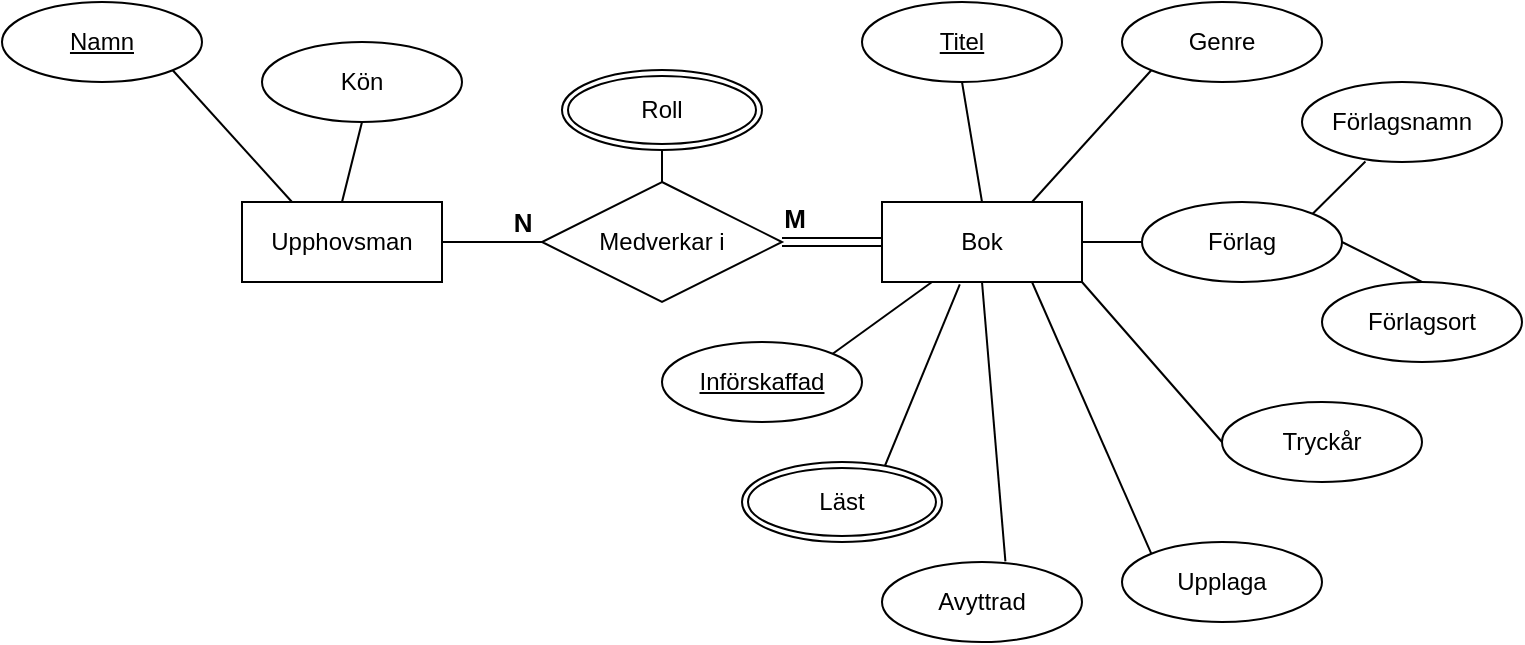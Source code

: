 <mxfile version="14.0.0" type="github" pages="2">
  <diagram id="R2lEEEUBdFMjLlhIrx00" name="ER">
    <mxGraphModel dx="1144" dy="706" grid="1" gridSize="10" guides="1" tooltips="1" connect="1" arrows="1" fold="1" page="1" pageScale="1" pageWidth="827" pageHeight="1169" math="0" shadow="0" extFonts="Permanent Marker^https://fonts.googleapis.com/css?family=Permanent+Marker">
      <root>
        <mxCell id="0" />
        <mxCell id="1" parent="0" />
        <mxCell id="w_8shTSnqPOaF38knWDM-1" value="Upphovsman" style="whiteSpace=wrap;html=1;align=center;" vertex="1" parent="1">
          <mxGeometry x="150" y="140" width="100" height="40" as="geometry" />
        </mxCell>
        <mxCell id="w_8shTSnqPOaF38knWDM-2" value="&lt;u&gt;Namn&lt;/u&gt;" style="ellipse;whiteSpace=wrap;html=1;align=center;" vertex="1" parent="1">
          <mxGeometry x="30" y="40" width="100" height="40" as="geometry" />
        </mxCell>
        <mxCell id="w_8shTSnqPOaF38knWDM-52" value="" style="edgeStyle=orthogonalEdgeStyle;shape=link;rounded=0;orthogonalLoop=1;jettySize=auto;html=1;fontSize=12;" edge="1" parent="1" source="w_8shTSnqPOaF38knWDM-35" target="w_8shTSnqPOaF38knWDM-37">
          <mxGeometry relative="1" as="geometry" />
        </mxCell>
        <mxCell id="w_8shTSnqPOaF38knWDM-35" value="Medverkar i" style="shape=rhombus;perimeter=rhombusPerimeter;whiteSpace=wrap;html=1;align=center;fontSize=12;" vertex="1" parent="1">
          <mxGeometry x="300" y="130" width="120" height="60" as="geometry" />
        </mxCell>
        <mxCell id="w_8shTSnqPOaF38knWDM-37" value="Bok" style="whiteSpace=wrap;html=1;align=center;fontSize=12;" vertex="1" parent="1">
          <mxGeometry x="470" y="140" width="100" height="40" as="geometry" />
        </mxCell>
        <mxCell id="w_8shTSnqPOaF38knWDM-38" value="" style="endArrow=none;html=1;rounded=0;fontSize=12;exitX=1;exitY=0.5;exitDx=0;exitDy=0;entryX=0;entryY=0.5;entryDx=0;entryDy=0;" edge="1" parent="1" source="w_8shTSnqPOaF38knWDM-1" target="w_8shTSnqPOaF38knWDM-35">
          <mxGeometry relative="1" as="geometry">
            <mxPoint x="260" y="160" as="sourcePoint" />
            <mxPoint x="290" y="270" as="targetPoint" />
          </mxGeometry>
        </mxCell>
        <mxCell id="w_8shTSnqPOaF38knWDM-40" value="" style="endArrow=none;html=1;rounded=0;fontSize=12;exitX=1;exitY=1;exitDx=0;exitDy=0;entryX=0.25;entryY=0;entryDx=0;entryDy=0;" edge="1" parent="1" source="w_8shTSnqPOaF38knWDM-2" target="w_8shTSnqPOaF38knWDM-1">
          <mxGeometry relative="1" as="geometry">
            <mxPoint x="130" y="270" as="sourcePoint" />
            <mxPoint x="290" y="270" as="targetPoint" />
          </mxGeometry>
        </mxCell>
        <mxCell id="w_8shTSnqPOaF38knWDM-41" value="Kön" style="ellipse;whiteSpace=wrap;html=1;align=center;" vertex="1" parent="1">
          <mxGeometry x="160" y="60" width="100" height="40" as="geometry" />
        </mxCell>
        <mxCell id="w_8shTSnqPOaF38knWDM-42" value="" style="endArrow=none;html=1;rounded=0;fontSize=12;exitX=0.5;exitY=0;exitDx=0;exitDy=0;entryX=0.5;entryY=1;entryDx=0;entryDy=0;" edge="1" parent="1" source="w_8shTSnqPOaF38knWDM-1" target="w_8shTSnqPOaF38knWDM-41">
          <mxGeometry relative="1" as="geometry">
            <mxPoint x="130" y="270" as="sourcePoint" />
            <mxPoint x="290" y="270" as="targetPoint" />
          </mxGeometry>
        </mxCell>
        <mxCell id="w_8shTSnqPOaF38knWDM-43" value="&lt;u&gt;Titel&lt;/u&gt;" style="ellipse;whiteSpace=wrap;html=1;align=center;" vertex="1" parent="1">
          <mxGeometry x="460" y="40" width="100" height="40" as="geometry" />
        </mxCell>
        <mxCell id="w_8shTSnqPOaF38knWDM-44" value="Genre" style="ellipse;whiteSpace=wrap;html=1;align=center;" vertex="1" parent="1">
          <mxGeometry x="590" y="40" width="100" height="40" as="geometry" />
        </mxCell>
        <mxCell id="w_8shTSnqPOaF38knWDM-45" value="Förlag" style="ellipse;whiteSpace=wrap;html=1;align=center;" vertex="1" parent="1">
          <mxGeometry x="600" y="140" width="100" height="40" as="geometry" />
        </mxCell>
        <mxCell id="w_8shTSnqPOaF38knWDM-46" value="Förlagsort" style="ellipse;whiteSpace=wrap;html=1;align=center;" vertex="1" parent="1">
          <mxGeometry x="690" y="180" width="100" height="40" as="geometry" />
        </mxCell>
        <mxCell id="w_8shTSnqPOaF38knWDM-47" value="Tryckår" style="ellipse;whiteSpace=wrap;html=1;align=center;" vertex="1" parent="1">
          <mxGeometry x="640" y="240" width="100" height="40" as="geometry" />
        </mxCell>
        <mxCell id="w_8shTSnqPOaF38knWDM-48" value="Upplaga" style="ellipse;whiteSpace=wrap;html=1;align=center;" vertex="1" parent="1">
          <mxGeometry x="590" y="310" width="100" height="40" as="geometry" />
        </mxCell>
        <mxCell id="w_8shTSnqPOaF38knWDM-49" value="&lt;u&gt;Införskaffad&lt;/u&gt;" style="ellipse;whiteSpace=wrap;html=1;align=center;fontSize=12;" vertex="1" parent="1">
          <mxGeometry x="360" y="210" width="100" height="40" as="geometry" />
        </mxCell>
        <mxCell id="w_8shTSnqPOaF38knWDM-51" value="Avyttrad" style="ellipse;whiteSpace=wrap;html=1;align=center;fontSize=12;" vertex="1" parent="1">
          <mxGeometry x="470" y="320" width="100" height="40" as="geometry" />
        </mxCell>
        <mxCell id="w_8shTSnqPOaF38knWDM-53" value="" style="endArrow=none;html=1;rounded=0;fontSize=12;entryX=0.25;entryY=1;entryDx=0;entryDy=0;exitX=1;exitY=0;exitDx=0;exitDy=0;" edge="1" parent="1" source="w_8shTSnqPOaF38knWDM-49" target="w_8shTSnqPOaF38knWDM-37">
          <mxGeometry relative="1" as="geometry">
            <mxPoint x="130" y="270" as="sourcePoint" />
            <mxPoint x="290" y="270" as="targetPoint" />
          </mxGeometry>
        </mxCell>
        <mxCell id="w_8shTSnqPOaF38knWDM-54" value="" style="endArrow=none;html=1;rounded=0;fontSize=12;entryX=0.5;entryY=0;entryDx=0;entryDy=0;exitX=0.389;exitY=1.029;exitDx=0;exitDy=0;exitPerimeter=0;" edge="1" parent="1" source="w_8shTSnqPOaF38knWDM-37">
          <mxGeometry relative="1" as="geometry">
            <mxPoint x="130" y="270" as="sourcePoint" />
            <mxPoint x="464" y="290" as="targetPoint" />
          </mxGeometry>
        </mxCell>
        <mxCell id="w_8shTSnqPOaF38knWDM-55" value="" style="endArrow=none;html=1;rounded=0;fontSize=12;entryX=0.617;entryY=-0.007;entryDx=0;entryDy=0;entryPerimeter=0;exitX=0.5;exitY=1;exitDx=0;exitDy=0;" edge="1" parent="1" source="w_8shTSnqPOaF38knWDM-37" target="w_8shTSnqPOaF38knWDM-51">
          <mxGeometry relative="1" as="geometry">
            <mxPoint x="130" y="270" as="sourcePoint" />
            <mxPoint x="290" y="270" as="targetPoint" />
          </mxGeometry>
        </mxCell>
        <mxCell id="w_8shTSnqPOaF38knWDM-56" value="" style="endArrow=none;html=1;rounded=0;fontSize=12;entryX=0;entryY=0;entryDx=0;entryDy=0;exitX=0.75;exitY=1;exitDx=0;exitDy=0;" edge="1" parent="1" source="w_8shTSnqPOaF38knWDM-37" target="w_8shTSnqPOaF38knWDM-48">
          <mxGeometry relative="1" as="geometry">
            <mxPoint x="130" y="270" as="sourcePoint" />
            <mxPoint x="290" y="270" as="targetPoint" />
          </mxGeometry>
        </mxCell>
        <mxCell id="w_8shTSnqPOaF38knWDM-57" value="" style="endArrow=none;html=1;rounded=0;fontSize=12;entryX=0;entryY=0.5;entryDx=0;entryDy=0;exitX=1;exitY=1;exitDx=0;exitDy=0;" edge="1" parent="1" source="w_8shTSnqPOaF38knWDM-37" target="w_8shTSnqPOaF38knWDM-47">
          <mxGeometry relative="1" as="geometry">
            <mxPoint x="130" y="270" as="sourcePoint" />
            <mxPoint x="290" y="270" as="targetPoint" />
          </mxGeometry>
        </mxCell>
        <mxCell id="w_8shTSnqPOaF38knWDM-58" value="" style="endArrow=none;html=1;rounded=0;fontSize=12;entryX=0.5;entryY=0;entryDx=0;entryDy=0;exitX=1;exitY=0.5;exitDx=0;exitDy=0;" edge="1" parent="1" source="w_8shTSnqPOaF38knWDM-45" target="w_8shTSnqPOaF38knWDM-46">
          <mxGeometry relative="1" as="geometry">
            <mxPoint x="130" y="270" as="sourcePoint" />
            <mxPoint x="290" y="270" as="targetPoint" />
          </mxGeometry>
        </mxCell>
        <mxCell id="w_8shTSnqPOaF38knWDM-59" value="Förlagsnamn" style="ellipse;whiteSpace=wrap;html=1;align=center;" vertex="1" parent="1">
          <mxGeometry x="680" y="80" width="100" height="40" as="geometry" />
        </mxCell>
        <mxCell id="w_8shTSnqPOaF38knWDM-60" value="" style="endArrow=none;html=1;rounded=0;fontSize=12;entryX=0.317;entryY=0.993;entryDx=0;entryDy=0;entryPerimeter=0;exitX=1;exitY=0;exitDx=0;exitDy=0;" edge="1" parent="1" source="w_8shTSnqPOaF38knWDM-45" target="w_8shTSnqPOaF38knWDM-59">
          <mxGeometry relative="1" as="geometry">
            <mxPoint x="130" y="270" as="sourcePoint" />
            <mxPoint x="290" y="270" as="targetPoint" />
          </mxGeometry>
        </mxCell>
        <mxCell id="w_8shTSnqPOaF38knWDM-61" value="" style="endArrow=none;html=1;rounded=0;fontSize=12;entryX=0;entryY=0.5;entryDx=0;entryDy=0;exitX=1;exitY=0.5;exitDx=0;exitDy=0;" edge="1" parent="1" source="w_8shTSnqPOaF38knWDM-37" target="w_8shTSnqPOaF38knWDM-45">
          <mxGeometry relative="1" as="geometry">
            <mxPoint x="130" y="270" as="sourcePoint" />
            <mxPoint x="290" y="270" as="targetPoint" />
          </mxGeometry>
        </mxCell>
        <mxCell id="w_8shTSnqPOaF38knWDM-62" value="" style="endArrow=none;html=1;rounded=0;fontSize=12;entryX=0;entryY=1;entryDx=0;entryDy=0;exitX=0.75;exitY=0;exitDx=0;exitDy=0;" edge="1" parent="1" source="w_8shTSnqPOaF38knWDM-37" target="w_8shTSnqPOaF38knWDM-44">
          <mxGeometry relative="1" as="geometry">
            <mxPoint x="230" y="330" as="sourcePoint" />
            <mxPoint x="390" y="330" as="targetPoint" />
          </mxGeometry>
        </mxCell>
        <mxCell id="w_8shTSnqPOaF38knWDM-63" value="" style="endArrow=none;html=1;rounded=0;fontSize=12;entryX=0.5;entryY=0;entryDx=0;entryDy=0;exitX=0.5;exitY=1;exitDx=0;exitDy=0;" edge="1" parent="1" source="w_8shTSnqPOaF38knWDM-43" target="w_8shTSnqPOaF38knWDM-37">
          <mxGeometry relative="1" as="geometry">
            <mxPoint x="230" y="330" as="sourcePoint" />
            <mxPoint x="390" y="330" as="targetPoint" />
          </mxGeometry>
        </mxCell>
        <mxCell id="w_8shTSnqPOaF38knWDM-64" value="Läst" style="ellipse;shape=doubleEllipse;margin=3;whiteSpace=wrap;html=1;align=center;fontSize=12;" vertex="1" parent="1">
          <mxGeometry x="400" y="270" width="100" height="40" as="geometry" />
        </mxCell>
        <mxCell id="w_8shTSnqPOaF38knWDM-66" value="&lt;font style=&quot;font-size: 13px;&quot;&gt;&lt;b style=&quot;font-size: 13px;&quot;&gt;N&lt;/b&gt;&lt;/font&gt;" style="text;html=1;resizable=0;autosize=1;align=center;verticalAlign=middle;points=[];fillColor=none;strokeColor=none;rounded=0;fontSize=13;" vertex="1" parent="1">
          <mxGeometry x="280" y="140" width="20" height="20" as="geometry" />
        </mxCell>
        <mxCell id="w_8shTSnqPOaF38knWDM-67" value="&lt;font style=&quot;font-size: 13px&quot;&gt;&lt;b style=&quot;font-size: 13px&quot;&gt;M&lt;/b&gt;&lt;/font&gt;" style="text;html=1;resizable=0;autosize=1;align=center;verticalAlign=middle;points=[];fillColor=none;strokeColor=none;rounded=0;fontSize=13;" vertex="1" parent="1">
          <mxGeometry x="411" y="138" width="30" height="20" as="geometry" />
        </mxCell>
        <mxCell id="w_8shTSnqPOaF38knWDM-69" value="" style="endArrow=none;html=1;rounded=0;fontSize=12;exitX=0.5;exitY=1;exitDx=0;exitDy=0;entryX=0.5;entryY=0;entryDx=0;entryDy=0;" edge="1" parent="1" target="w_8shTSnqPOaF38knWDM-35">
          <mxGeometry relative="1" as="geometry">
            <mxPoint x="360" y="110" as="sourcePoint" />
            <mxPoint x="480" y="260" as="targetPoint" />
          </mxGeometry>
        </mxCell>
        <mxCell id="w_8shTSnqPOaF38knWDM-70" value="Roll" style="ellipse;shape=doubleEllipse;margin=3;whiteSpace=wrap;html=1;align=center;fontSize=12;" vertex="1" parent="1">
          <mxGeometry x="310" y="74" width="100" height="40" as="geometry" />
        </mxCell>
      </root>
    </mxGraphModel>
  </diagram>
  <diagram id="R91Z6b9HzG4t8OG99bbe" name="Tabellschema">
    <mxGraphModel dx="801" dy="494" grid="1" gridSize="10" guides="1" tooltips="1" connect="1" arrows="1" fold="1" page="1" pageScale="1" pageWidth="827" pageHeight="1169" math="0" shadow="0">
      <root>
        <mxCell id="Pfy4eI0gxt_mYK39JenM-0" />
        <mxCell id="Pfy4eI0gxt_mYK39JenM-1" parent="Pfy4eI0gxt_mYK39JenM-0" />
        <mxCell id="Pfy4eI0gxt_mYK39JenM-2" value="  Upphovsman" style="shape=table;startSize=30;container=1;collapsible=1;childLayout=tableLayout;fixedRows=1;rowLines=0;fontStyle=1;align=left;resizeLast=1;" vertex="1" parent="Pfy4eI0gxt_mYK39JenM-1">
          <mxGeometry x="20" y="20" width="180" height="100" as="geometry" />
        </mxCell>
        <mxCell id="Pfy4eI0gxt_mYK39JenM-3" value="" style="shape=partialRectangle;collapsible=0;dropTarget=0;pointerEvents=0;fillColor=none;top=0;left=0;bottom=1;right=0;points=[[0,0.5],[1,0.5]];portConstraint=eastwest;" vertex="1" parent="Pfy4eI0gxt_mYK39JenM-2">
          <mxGeometry y="30" width="180" height="30" as="geometry" />
        </mxCell>
        <mxCell id="Pfy4eI0gxt_mYK39JenM-4" value="Namn" style="shape=partialRectangle;connectable=0;fillColor=none;top=0;left=0;bottom=0;right=0;fontStyle=5;overflow=hidden;" vertex="1" parent="Pfy4eI0gxt_mYK39JenM-3">
          <mxGeometry width="110" height="30" as="geometry" />
        </mxCell>
        <mxCell id="Pfy4eI0gxt_mYK39JenM-5" value="Kon" style="shape=partialRectangle;connectable=0;fillColor=none;top=0;left=0;bottom=0;right=0;align=center;spacingLeft=6;fontStyle=1;overflow=hidden;" vertex="1" parent="Pfy4eI0gxt_mYK39JenM-3">
          <mxGeometry x="110" width="70" height="30" as="geometry" />
        </mxCell>
        <mxCell id="Pfy4eI0gxt_mYK39JenM-6" style="shape=partialRectangle;collapsible=0;dropTarget=0;pointerEvents=0;fillColor=none;top=0;left=0;bottom=1;right=0;points=[[0,0.5],[1,0.5]];portConstraint=eastwest;" vertex="1" parent="Pfy4eI0gxt_mYK39JenM-2">
          <mxGeometry y="60" width="180" height="30" as="geometry" />
        </mxCell>
        <mxCell id="Pfy4eI0gxt_mYK39JenM-7" value="Tore Risch" style="shape=partialRectangle;connectable=0;fillColor=none;top=0;left=0;bottom=0;right=0;fontStyle=0;overflow=hidden;" vertex="1" parent="Pfy4eI0gxt_mYK39JenM-6">
          <mxGeometry width="110" height="30" as="geometry" />
        </mxCell>
        <mxCell id="Pfy4eI0gxt_mYK39JenM-8" value="M" style="shape=partialRectangle;connectable=0;fillColor=none;top=0;left=0;bottom=0;right=0;align=center;spacingLeft=6;fontStyle=0;overflow=hidden;" vertex="1" parent="Pfy4eI0gxt_mYK39JenM-6">
          <mxGeometry x="110" width="70" height="30" as="geometry" />
        </mxCell>
        <mxCell id="zD0FadPaBOwn6bwuDywi-0" value="  Bocker" style="shape=table;startSize=30;container=1;collapsible=1;childLayout=tableLayout;fixedRows=1;rowLines=0;fontStyle=1;align=left;resizeLast=1;" vertex="1" parent="Pfy4eI0gxt_mYK39JenM-1">
          <mxGeometry x="20" y="150" width="480" height="100" as="geometry" />
        </mxCell>
        <mxCell id="zD0FadPaBOwn6bwuDywi-1" value="" style="shape=partialRectangle;collapsible=0;dropTarget=0;pointerEvents=0;fillColor=none;top=0;left=0;bottom=1;right=0;points=[[0,0.5],[1,0.5]];portConstraint=eastwest;" vertex="1" parent="zD0FadPaBOwn6bwuDywi-0">
          <mxGeometry y="30" width="480" height="30" as="geometry" />
        </mxCell>
        <mxCell id="zD0FadPaBOwn6bwuDywi-2" value="Titel" style="shape=partialRectangle;connectable=0;fillColor=none;top=0;left=0;bottom=0;right=0;fontStyle=5;overflow=hidden;" vertex="1" parent="zD0FadPaBOwn6bwuDywi-1">
          <mxGeometry width="110" height="30" as="geometry" />
        </mxCell>
        <mxCell id="zD0FadPaBOwn6bwuDywi-3" value="Inforskaffad" style="shape=partialRectangle;connectable=0;fillColor=none;top=0;left=0;bottom=0;right=0;align=center;spacingLeft=6;fontStyle=5;overflow=hidden;" vertex="1" parent="zD0FadPaBOwn6bwuDywi-1">
          <mxGeometry x="110" width="80" height="30" as="geometry" />
        </mxCell>
        <mxCell id="zD0FadPaBOwn6bwuDywi-4" value="Avyttrad" style="shape=partialRectangle;connectable=0;fillColor=none;top=0;left=0;bottom=0;right=0;align=center;spacingLeft=6;fontStyle=1;overflow=hidden;" vertex="1" parent="zD0FadPaBOwn6bwuDywi-1">
          <mxGeometry x="190" width="70" height="30" as="geometry" />
        </mxCell>
        <mxCell id="zD0FadPaBOwn6bwuDywi-5" value="Genre" style="shape=partialRectangle;connectable=0;fillColor=none;top=0;left=0;bottom=0;right=0;align=center;spacingLeft=6;fontStyle=1;overflow=hidden;" vertex="1" parent="zD0FadPaBOwn6bwuDywi-1">
          <mxGeometry x="260" width="90" height="30" as="geometry" />
        </mxCell>
        <mxCell id="zD0FadPaBOwn6bwuDywi-6" value="Tryckår" style="shape=partialRectangle;connectable=0;fillColor=none;top=0;left=0;bottom=0;right=0;align=center;spacingLeft=6;fontStyle=1;overflow=hidden;" vertex="1" parent="zD0FadPaBOwn6bwuDywi-1">
          <mxGeometry x="350" width="60" height="30" as="geometry" />
        </mxCell>
        <mxCell id="zD0FadPaBOwn6bwuDywi-13" value="Upplaga" style="shape=partialRectangle;connectable=0;fillColor=none;top=0;left=0;bottom=0;right=0;align=center;spacingLeft=6;fontStyle=1;overflow=hidden;" vertex="1" parent="zD0FadPaBOwn6bwuDywi-1">
          <mxGeometry x="410" width="70" height="30" as="geometry" />
        </mxCell>
        <mxCell id="zD0FadPaBOwn6bwuDywi-7" style="shape=partialRectangle;collapsible=0;dropTarget=0;pointerEvents=0;fillColor=none;top=0;left=0;bottom=1;right=0;points=[[0,0.5],[1,0.5]];portConstraint=eastwest;" vertex="1" parent="zD0FadPaBOwn6bwuDywi-0">
          <mxGeometry y="60" width="480" height="30" as="geometry" />
        </mxCell>
        <mxCell id="zD0FadPaBOwn6bwuDywi-8" value="Databasteknik" style="shape=partialRectangle;connectable=0;fillColor=none;top=0;left=0;bottom=0;right=0;fontStyle=0;overflow=hidden;" vertex="1" parent="zD0FadPaBOwn6bwuDywi-7">
          <mxGeometry width="110" height="30" as="geometry" />
        </mxCell>
        <mxCell id="zD0FadPaBOwn6bwuDywi-9" value="2020-08-15" style="shape=partialRectangle;connectable=0;fillColor=none;top=0;left=0;bottom=0;right=0;align=center;spacingLeft=6;fontStyle=0;overflow=hidden;" vertex="1" parent="zD0FadPaBOwn6bwuDywi-7">
          <mxGeometry x="110" width="80" height="30" as="geometry" />
        </mxCell>
        <mxCell id="zD0FadPaBOwn6bwuDywi-10" value="Null" style="shape=partialRectangle;connectable=0;fillColor=none;top=0;left=0;bottom=0;right=0;align=center;spacingLeft=6;fontStyle=0;overflow=hidden;" vertex="1" parent="zD0FadPaBOwn6bwuDywi-7">
          <mxGeometry x="190" width="70" height="30" as="geometry" />
        </mxCell>
        <mxCell id="zD0FadPaBOwn6bwuDywi-11" value="Kurslitteratur" style="shape=partialRectangle;connectable=0;fillColor=none;top=0;left=0;bottom=0;right=0;align=center;spacingLeft=6;fontStyle=0;overflow=hidden;" vertex="1" parent="zD0FadPaBOwn6bwuDywi-7">
          <mxGeometry x="260" width="90" height="30" as="geometry" />
        </mxCell>
        <mxCell id="zD0FadPaBOwn6bwuDywi-12" value="2019" style="shape=partialRectangle;connectable=0;fillColor=none;top=0;left=0;bottom=0;right=0;align=center;spacingLeft=6;fontStyle=0;overflow=hidden;" vertex="1" parent="zD0FadPaBOwn6bwuDywi-7">
          <mxGeometry x="350" width="60" height="30" as="geometry" />
        </mxCell>
        <mxCell id="zD0FadPaBOwn6bwuDywi-14" value="2:2" style="shape=partialRectangle;connectable=0;fillColor=none;top=0;left=0;bottom=0;right=0;align=center;spacingLeft=6;fontStyle=0;overflow=hidden;" vertex="1" parent="zD0FadPaBOwn6bwuDywi-7">
          <mxGeometry x="410" width="70" height="30" as="geometry" />
        </mxCell>
        <mxCell id="wZ3OfCqNKnqpSzG8CH4D-0" value="  Medverkar i" style="shape=table;startSize=30;container=1;collapsible=1;childLayout=tableLayout;fixedRows=1;rowLines=0;fontStyle=1;align=left;resizeLast=1;" vertex="1" parent="Pfy4eI0gxt_mYK39JenM-1">
          <mxGeometry x="234" y="20" width="306" height="100" as="geometry" />
        </mxCell>
        <mxCell id="wZ3OfCqNKnqpSzG8CH4D-1" value="" style="shape=partialRectangle;collapsible=0;dropTarget=0;pointerEvents=0;fillColor=none;top=0;left=0;bottom=1;right=0;points=[[0,0.5],[1,0.5]];portConstraint=eastwest;" vertex="1" parent="wZ3OfCqNKnqpSzG8CH4D-0">
          <mxGeometry y="30" width="306" height="30" as="geometry" />
        </mxCell>
        <mxCell id="wZ3OfCqNKnqpSzG8CH4D-2" value="Namn" style="shape=partialRectangle;connectable=0;fillColor=none;top=0;left=0;bottom=0;right=0;fontStyle=5;overflow=hidden;" vertex="1" parent="wZ3OfCqNKnqpSzG8CH4D-1">
          <mxGeometry width="110" height="30" as="geometry" />
        </mxCell>
        <mxCell id="wZ3OfCqNKnqpSzG8CH4D-3" value="Titel" style="shape=partialRectangle;connectable=0;fillColor=none;top=0;left=0;bottom=0;right=0;align=center;spacingLeft=6;fontStyle=5;overflow=hidden;" vertex="1" parent="wZ3OfCqNKnqpSzG8CH4D-1">
          <mxGeometry x="110" width="86" height="30" as="geometry" />
        </mxCell>
        <mxCell id="wZ3OfCqNKnqpSzG8CH4D-7" value="Inforskaffad" style="shape=partialRectangle;connectable=0;fillColor=none;top=0;left=0;bottom=0;right=0;align=center;spacingLeft=6;fontStyle=5;overflow=hidden;" vertex="1" parent="wZ3OfCqNKnqpSzG8CH4D-1">
          <mxGeometry x="196" width="110" height="30" as="geometry" />
        </mxCell>
        <mxCell id="wZ3OfCqNKnqpSzG8CH4D-4" style="shape=partialRectangle;collapsible=0;dropTarget=0;pointerEvents=0;fillColor=none;top=0;left=0;bottom=1;right=0;points=[[0,0.5],[1,0.5]];portConstraint=eastwest;" vertex="1" parent="wZ3OfCqNKnqpSzG8CH4D-0">
          <mxGeometry y="60" width="306" height="30" as="geometry" />
        </mxCell>
        <mxCell id="wZ3OfCqNKnqpSzG8CH4D-5" value="Tore Risch" style="shape=partialRectangle;connectable=0;fillColor=none;top=0;left=0;bottom=0;right=0;fontStyle=0;overflow=hidden;" vertex="1" parent="wZ3OfCqNKnqpSzG8CH4D-4">
          <mxGeometry width="110" height="30" as="geometry" />
        </mxCell>
        <mxCell id="wZ3OfCqNKnqpSzG8CH4D-6" value="Databasteknik" style="shape=partialRectangle;connectable=0;fillColor=none;top=0;left=0;bottom=0;right=0;align=center;spacingLeft=6;fontStyle=0;overflow=hidden;" vertex="1" parent="wZ3OfCqNKnqpSzG8CH4D-4">
          <mxGeometry x="110" width="86" height="30" as="geometry" />
        </mxCell>
        <mxCell id="wZ3OfCqNKnqpSzG8CH4D-8" value="2020-08-15" style="shape=partialRectangle;connectable=0;fillColor=none;top=0;left=0;bottom=0;right=0;align=center;spacingLeft=6;fontStyle=0;overflow=hidden;" vertex="1" parent="wZ3OfCqNKnqpSzG8CH4D-4">
          <mxGeometry x="196" width="110" height="30" as="geometry" />
        </mxCell>
      </root>
    </mxGraphModel>
  </diagram>
</mxfile>

